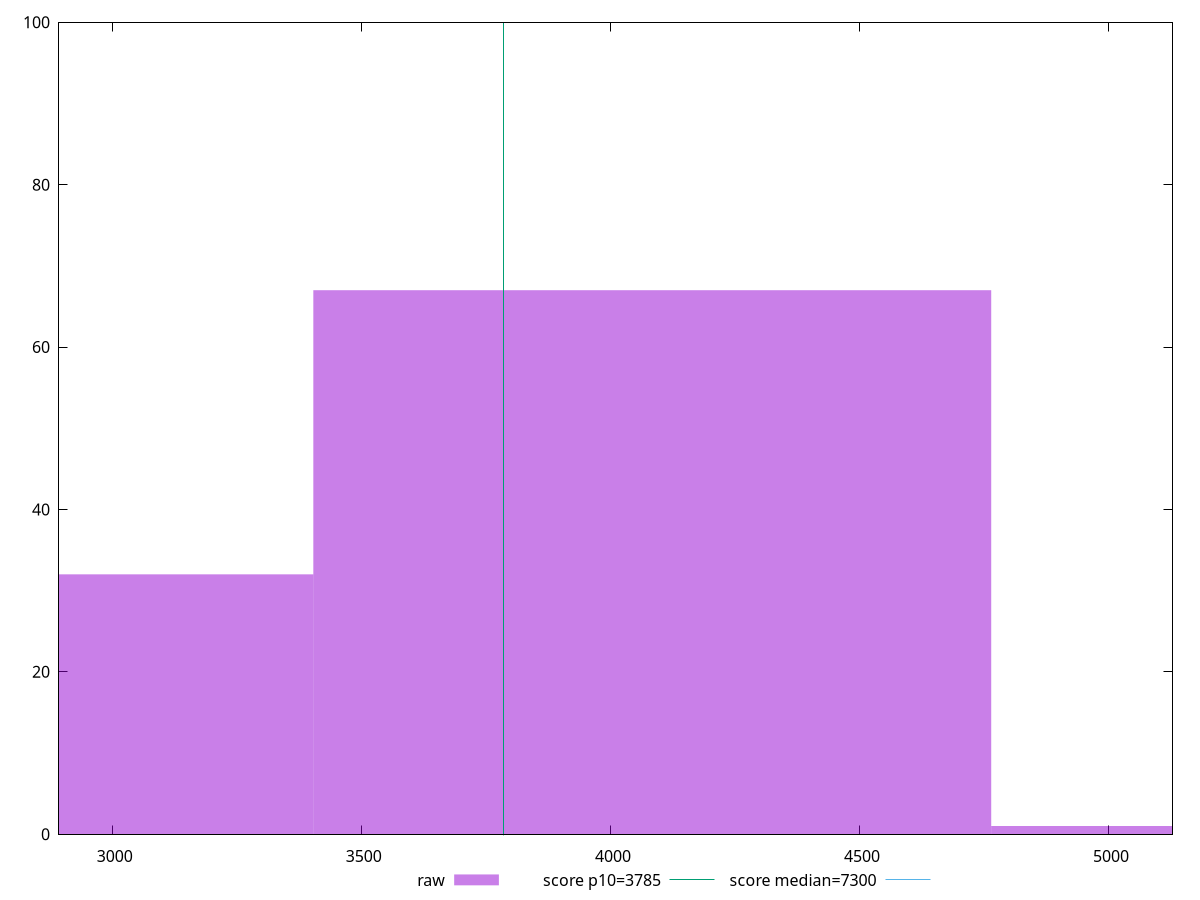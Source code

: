 reset

$raw <<EOF
5444.084601246527 1
2722.0423006232636 32
4083.0634509348956 67
EOF

set key outside below
set boxwidth 1361.0211503116318
set xrange [2891.93275:5127.5520000000015]
set yrange [0:100]
set trange [0:100]
set style fill transparent solid 0.5 noborder

set parametric
set terminal svg size 640, 490 enhanced background rgb 'white'
set output "report_00017_2021-02-10T15-08-03.406Z/interactive/samples/pages+cached+noadtech+nomedia+nocss/raw/histogram.svg"

plot $raw title "raw" with boxes, \
     3785,t title "score p10=3785", \
     7300,t title "score median=7300"

reset
